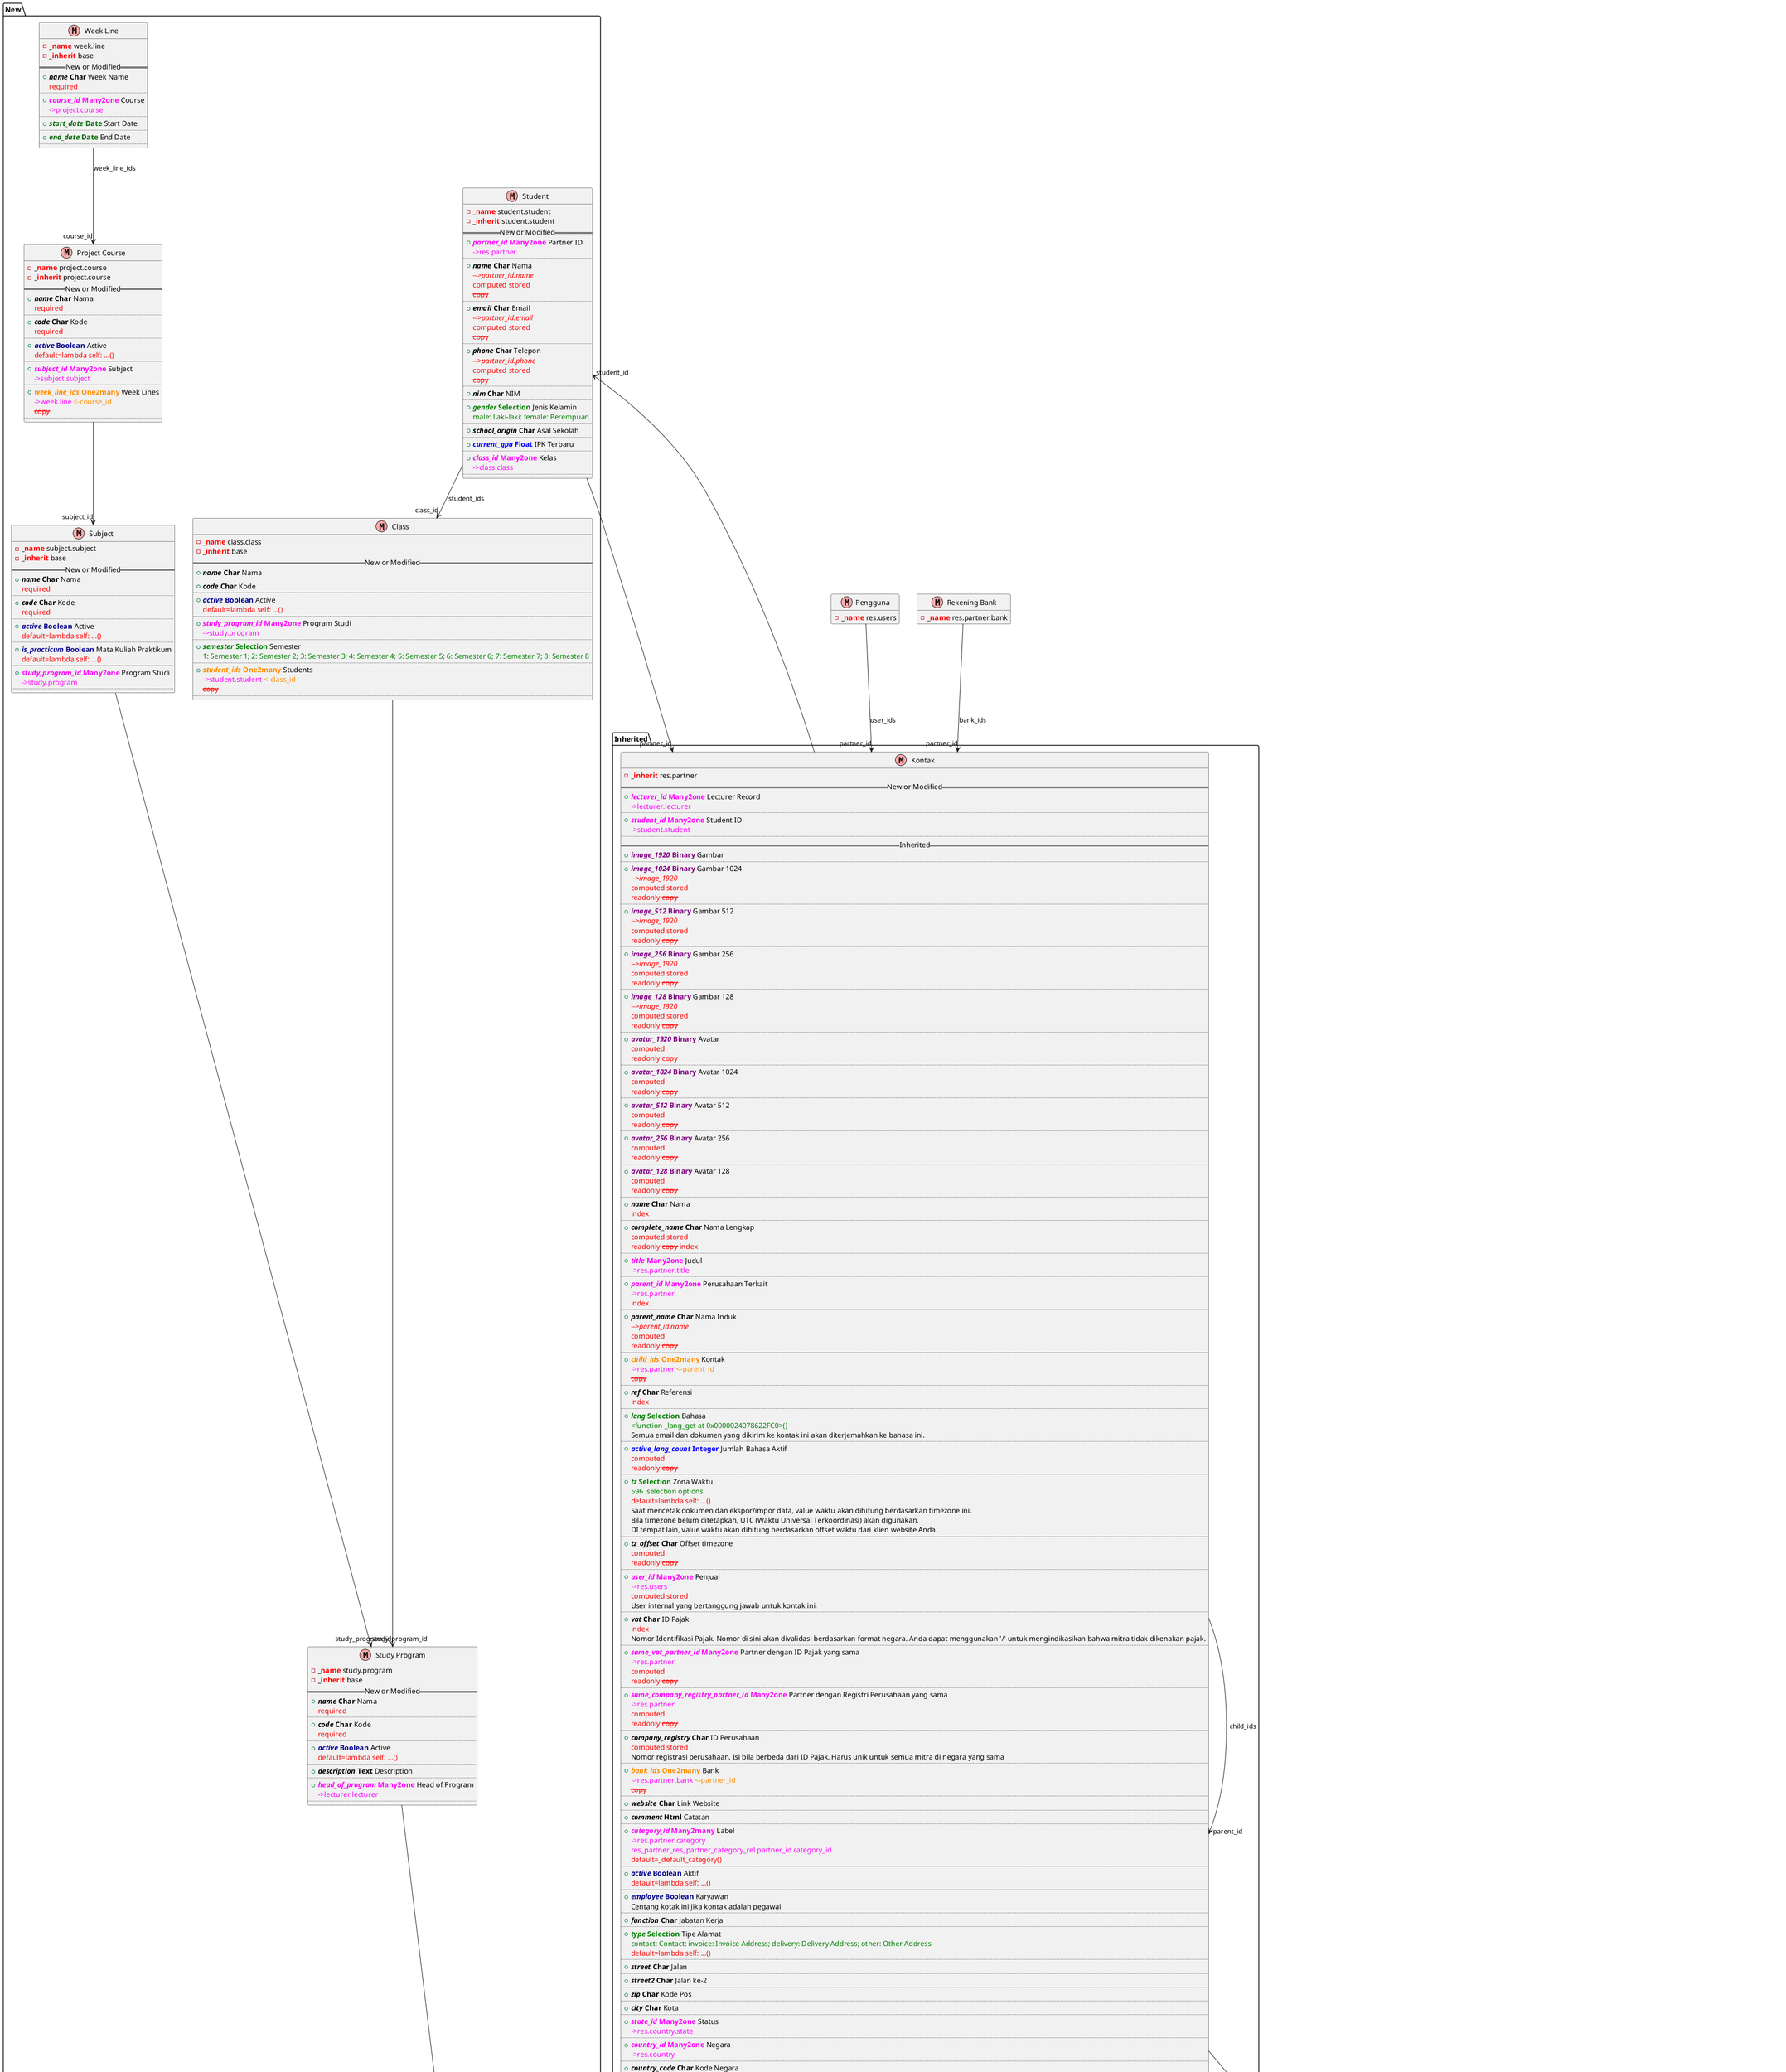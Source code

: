 @startuml jtk_academic_base
!define Model(name,desc) class name as "desc" << (M,#FFAAAA) >>
!define TransientModel(name,desc) class name as "desc" << (T,magenta) >>
!define AbstractModel(name,desc) class name as "desc" << (T,green) >>
!define model(x) -<b>_<color:red>x</color></b>
!define char(x) +<b><i>x</i> Char</b>
!define m2o(x) +<b><color:magenta><i>x</i> Many2one</color></b>
!define m2m(x) +<b><color:magenta><i>x</i> Many2many</color></b>
!define o2m(x) +<b><color:darkorange><i>x</i> One2many</color></b>
!define ref(x) +<b><color:magenta><i>x</i> Reference</color></b>
!define text(x) +<b><i>x</i> Text</b>
!define html(x) +<b><i>x</i> Html</b>
!define int(x) +<b><color:blue><i>x</i> Integer</color></b>
!define float(x) +<b><color:blue><i>x </i>Float</color></b>
!define money(x) +<b><color:blue><i>x </i>Monetary</color></b>
!define sel(x) +<b><color:green><i>x</i> Selection</color></b>
!define bool(x) +<b><color:darkblue><i>x</i> Boolean</color></b>
!define date(x) +<b><color:darkgreen><i>x</i> Date</color></b>
!define dtime(x) +<b><color:darkgreen><i>x</i> Datetime</color></b>
!define bin(x) +<b><color:purple><i>x</i> Binary</color></b>
!define help(x) x
!define cm(x) <color:magenta>->x</color>
!define inv(x) <color:darkorange><-x</color>
!define rtbl(x) <color:magenta>x</color>
!define col1(x) <color:magenta>x</color>
!define col2(x) <color:magenta>x</color>
!define dom(x) <color:red>x</color>
!define is(x) <color:red>x</color>
!define not(x) <color:red><s>x</s></color>
!define variants(x) <color:green>x</color>
!define default(x) <color:red>default=x</color>
!define related(x) <color:red><i>-->x</i></color>
!define compute(x) <color:red>x()</color>
hide methods
hide stereotypes

package "New" {

Model(ClassClass, "Class") {
model(name) class.class
model(inherit) base
==New or Modified==
char(name) Nama
..
char(code) Kode
..
bool(active) Active
default(lambda self: ...())
..
m2o(study_program_id) Program Studi
cm(study.program)
..
sel(semester) Semester
variants(1: Semester 1; 2: Semester 2; 3: Semester 3; 4: Semester 4; 5: Semester 5; 6: Semester 6; 7: Semester 7; 8: Semester 8)
..
o2m(student_ids) Students
cm(student.student) inv(class_id)
not(copy)
..
}

Model(LecturerLecturer, "Lecturer") {
model(name) lecturer.lecturer
model(inherit) base
==New or Modified==
m2o(partner_id) Partner ID
cm(res.partner)
is(required)
..
char(name) Nama
related(partner_id.name)
is(computed) is(stored)
not(copy)
..
char(email) Email
related(partner_id.email)
is(computed) is(stored)
not(copy)
..
char(phone) Phone
related(partner_id.phone)
is(computed) is(stored)
not(copy)
..
char(nip) NIP
is(required)
..
char(expertise) Expertise
..
bool(active) Active
default(lambda self: ...())
..
}

Model(ProjectCourse, "Project Course") {
model(name) project.course
model(inherit) project.course
==New or Modified==
char(name) Nama
is(required)
..
char(code) Kode
is(required)
..
bool(active) Active
default(lambda self: ...())
..
m2o(subject_id) Subject
cm(subject.subject)
..
o2m(week_line_ids) Week Lines
cm(week.line) inv(course_id)
not(copy)
..
}

Model(StudentStudent, "Student") {
model(name) student.student
model(inherit) student.student
==New or Modified==
m2o(partner_id) Partner ID
cm(res.partner)
..
char(name) Nama
related(partner_id.name)
is(computed) is(stored)
not(copy)
..
char(email) Email
related(partner_id.email)
is(computed) is(stored)
not(copy)
..
char(phone) Telepon
related(partner_id.phone)
is(computed) is(stored)
not(copy)
..
char(nim) NIM
..
sel(gender) Jenis Kelamin
variants(male: Laki-laki; female: Perempuan)
..
char(school_origin) Asal Sekolah
..
float(current_gpa) IPK Terbaru
..
m2o(class_id) Kelas
cm(class.class)
..
}

Model(StudyProgram, "Study Program") {
model(name) study.program
model(inherit) base
==New or Modified==
char(name) Nama
is(required)
..
char(code) Kode
is(required)
..
bool(active) Active
default(lambda self: ...())
..
text(description) Description
..
m2o(head_of_program) Head of Program
cm(lecturer.lecturer)
..
}

Model(SubjectSubject, "Subject") {
model(name) subject.subject
model(inherit) base
==New or Modified==
char(name) Nama
is(required)
..
char(code) Kode
is(required)
..
bool(active) Active
default(lambda self: ...())
..
bool(is_practicum) Mata Kuliah Praktikum
default(lambda self: ...())
..
m2o(study_program_id) Program Studi
cm(study.program)
..
}

Model(WeekLine, "Week Line") {
model(name) week.line
model(inherit) base
==New or Modified==
char(name) Week Name
is(required)
..
m2o(course_id) Course
cm(project.course)
..
date(start_date) Start Date
..
date(end_date) End Date
..
}

}

package "Inherited" {

Model(ResPartner, "Kontak") {
model(inherit) res.partner
==New or Modified==
m2o(lecturer_id) Lecturer Record
cm(lecturer.lecturer)
..
m2o(student_id) Student ID
cm(student.student)
..
==Inherited==
bin(image_1920) Gambar
..
bin(image_1024) Gambar 1024
related(image_1920)
is(computed) is(stored)
is(readonly) not(copy)
..
bin(image_512) Gambar 512
related(image_1920)
is(computed) is(stored)
is(readonly) not(copy)
..
bin(image_256) Gambar 256
related(image_1920)
is(computed) is(stored)
is(readonly) not(copy)
..
bin(image_128) Gambar 128
related(image_1920)
is(computed) is(stored)
is(readonly) not(copy)
..
bin(avatar_1920) Avatar
is(computed)
is(readonly) not(copy)
..
bin(avatar_1024) Avatar 1024
is(computed)
is(readonly) not(copy)
..
bin(avatar_512) Avatar 512
is(computed)
is(readonly) not(copy)
..
bin(avatar_256) Avatar 256
is(computed)
is(readonly) not(copy)
..
bin(avatar_128) Avatar 128
is(computed)
is(readonly) not(copy)
..
char(name) Nama
is(index)
..
char(complete_name) Nama Lengkap
is(computed) is(stored)
is(readonly) not(copy) is(index)
..
m2o(title) Judul
cm(res.partner.title)
..
m2o(parent_id) Perusahaan Terkait
cm(res.partner)
is(index)
..
char(parent_name) Nama Induk
related(parent_id.name)
is(computed)
is(readonly) not(copy)
..
o2m(child_ids) Kontak
cm(res.partner) inv(parent_id)
not(copy)
..
char(ref) Referensi
is(index)
..
sel(lang) Bahasa
variants(<function _lang_get at 0x0000024078622FC0>())
Semua email dan dokumen yang dikirim ke kontak ini akan diterjemahkan ke bahasa ini.
..
int(active_lang_count) Jumlah Bahasa Aktif
is(computed)
is(readonly) not(copy)
..
sel(tz) Zona Waktu
variants(596  selection options)
default(lambda self: ...())
Saat mencetak dokumen dan ekspor/impor data, value waktu akan dihitung berdasarkan timezone ini.
Bila timezone belum ditetapkan, UTC (Waktu Universal Terkoordinasi) akan digunakan.
DI tempat lain, value waktu akan dihitung berdasarkan offset waktu dari klien website Anda.
..
char(tz_offset) Offset timezone
is(computed)
is(readonly) not(copy)
..
m2o(user_id) Penjual
cm(res.users)
is(computed) is(stored)
User internal yang bertanggung jawab untuk kontak ini.
..
char(vat) ID Pajak
is(index)
Nomor Identifikasi Pajak. Nomor di sini akan divalidasi berdasarkan format negara. Anda dapat menggunakan '/' untuk mengindikasikan bahwa mitra tidak dikenakan pajak.
..
m2o(same_vat_partner_id) Partner dengan ID Pajak yang sama
cm(res.partner)
is(computed)
is(readonly) not(copy)
..
m2o(same_company_registry_partner_id) Partner dengan Registri Perusahaan yang sama
cm(res.partner)
is(computed)
is(readonly) not(copy)
..
char(company_registry) ID Perusahaan
is(computed) is(stored)
Nomor registrasi perusahaan. Isi bila berbeda dari ID Pajak. Harus unik untuk semua mitra di negara yang sama
..
o2m(bank_ids) Bank
cm(res.partner.bank) inv(partner_id)
not(copy)
..
char(website) Link Website
..
html(comment) Catatan
..
m2m(category_id) Label
cm(res.partner.category)
rtbl(res_partner_res_partner_category_rel) col1(partner_id) col2(category_id)
default(_default_category())
..
bool(active) Aktif
default(lambda self: ...())
..
bool(employee) Karyawan
Centang kotak ini jika kontak adalah pegawai
..
char(function) Jabatan Kerja
..
sel(type) Tipe Alamat
variants(contact: Contact; invoice: Invoice Address; delivery: Delivery Address; other: Other Address)
default(lambda self: ...())
..
char(street) Jalan
..
char(street2) Jalan ke-2
..
char(zip) Kode Pos
..
char(city) Kota
..
m2o(state_id) Status
cm(res.country.state)
..
m2o(country_id) Negara
cm(res.country)
..
char(country_code) Kode Negara
related(country_id.code)
is(computed)
is(readonly) not(copy)
Kode ISO negara dalam dua karakter.
Anda dapat menggunakan kolom ini untuk pencarian cepat.
..
float(partner_latitude) Garis Lintang
..
float(partner_longitude) Garis Bujur
..
char(email) Email
..
char(email_formatted) Email yang telah diformat
is(computed)
is(readonly) not(copy)
Format alamat email "Name <email@domain>"
..
char(phone) Telepon
..
char(mobile) Telepon Mobile
..
bool(is_company) Perusahaan
default(lambda self: ...())
Periksa bila kontak merupakan perusahaan, bila tidak maka orang
..
bool(is_public) Apakah Publik
is(computed)
is(readonly) not(copy)
..
m2o(industry_id) Industri
cm(res.partner.industry)
..
sel(company_type) Jenis Perusahaan
variants(person: Individual; company: Company)
is(computed)
not(copy)
..
m2o(company_id) Perusahaan
cm(res.company)
is(index)
..
int(color) Indeks Warna
default(lambda self: ...())
..
o2m(user_ids) Pengguna
cm(res.users) inv(partner_id)
not(copy)
..
bool(partner_share) Share Partner
is(computed) is(stored)
is(readonly) not(copy)
Baik pelanggan (bukan user), atau shared user. Indikasikan partner saat ini adalah pelanggan tanpa akses atau dengan akses terbatas yang dibuat untuk data sharing.
..
char(contact_address) Alamat Lengkap
is(computed)
is(readonly) not(copy)
..
m2o(commercial_partner_id) Entitas Komersial
cm(res.partner)
is(computed) is(stored)
is(readonly) not(copy) is(index)
..
char(commercial_company_name) Entitas Nama Perusahaan
is(computed) is(stored)
is(readonly) not(copy)
..
char(company_name) Nama Perusahaan
..
char(barcode) Barcode
not(copy) is(index)
Gunakan barcode untuk mengidentifikasi kontak ini.
..
m2o(self) Diri sendiri
cm(res.partner)
is(computed)
is(readonly) not(copy)
..
}

note "<b>res_partner_res_partner_category_rel</b>\npartner_id\ncategory_id" as res_partner_res_partner_category_rel
}

Model(ResPartnerIndustry, "Industri") {
model(name) res.partner.industry
}
Model(ResPartnerTitle, "Judul Partner") {
model(name) res.partner.title
}
Model(ResCountry, "Negara") {
model(name) res.country
}
Model(ResCountryState, "Negara bagian") {
model(name) res.country.state
}
Model(ResUsers, "Pengguna") {
model(name) res.users
}
Model(ResCompany, "Perusahaan") {
model(name) res.company
}
Model(ResPartnerBank, "Rekening Bank") {
model(name) res.partner.bank
}
Model(ResPartnerCategory, "Tag Rekanan") {
model(name) res.partner.category
}
StudentStudent --> "class_id" ClassClass: "student_ids"
WeekLine --> "course_id" ProjectCourse: "week_line_ids"
ResPartner --> "parent_id" ResPartner: "child_ids"
ResPartnerBank --> "partner_id" ResPartner: "bank_ids"
ResUsers --> "partner_id" ResPartner: "user_ids"
ClassClass --> "study_program_id" StudyProgram
LecturerLecturer --> "partner_id" ResPartner
ProjectCourse --> "subject_id" SubjectSubject
ResPartner --> "lecturer_id" LecturerLecturer
ResPartner --> "student_id" StudentStudent
ResPartner --> "title" ResPartnerTitle
ResPartner --> "state_id" ResCountryState
ResPartner --> "country_id" ResCountry
ResPartner --> "industry_id" ResPartnerIndustry
ResPartner --> "company_id" ResCompany
StudentStudent --> "partner_id" ResPartner
StudyProgram --> "head_of_program" LecturerLecturer
SubjectSubject --> "study_program_id" StudyProgram
ResPartner .. res_partner_res_partner_category_rel
res_partner_res_partner_category_rel .. ResPartnerCategory
@enduml